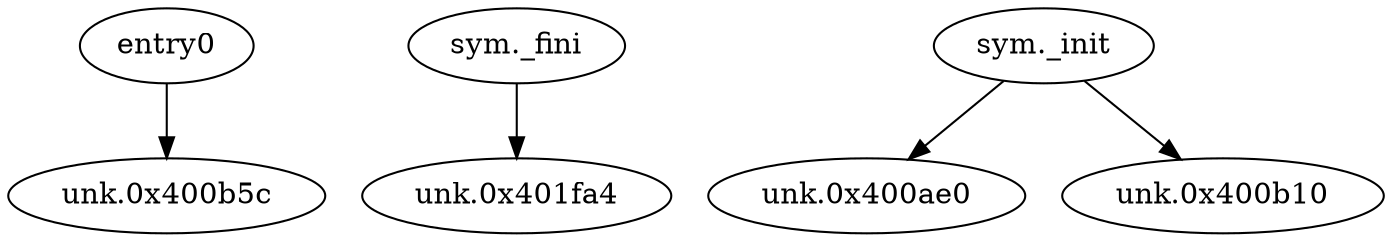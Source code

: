 digraph code {
  "0x00400b50" [label="entry0"];
  "0x00400b50" -> "0x00400b5c";
  "0x00400b5c" [label="unk.0x400b5c"];
  "0x00401f80" [label="sym._fini"];
  "0x00401f80" -> "0x00401fa4";
  "0x00401fa4" [label="unk.0x401fa4"];
  "0x00400abc" [label="sym._init"];
  "0x00400abc" -> "0x00400ae0";
  "0x00400ae0" [label="unk.0x400ae0"];
  "0x00400abc" -> "0x00400b10";
  "0x00400b10" [label="unk.0x400b10"];
}